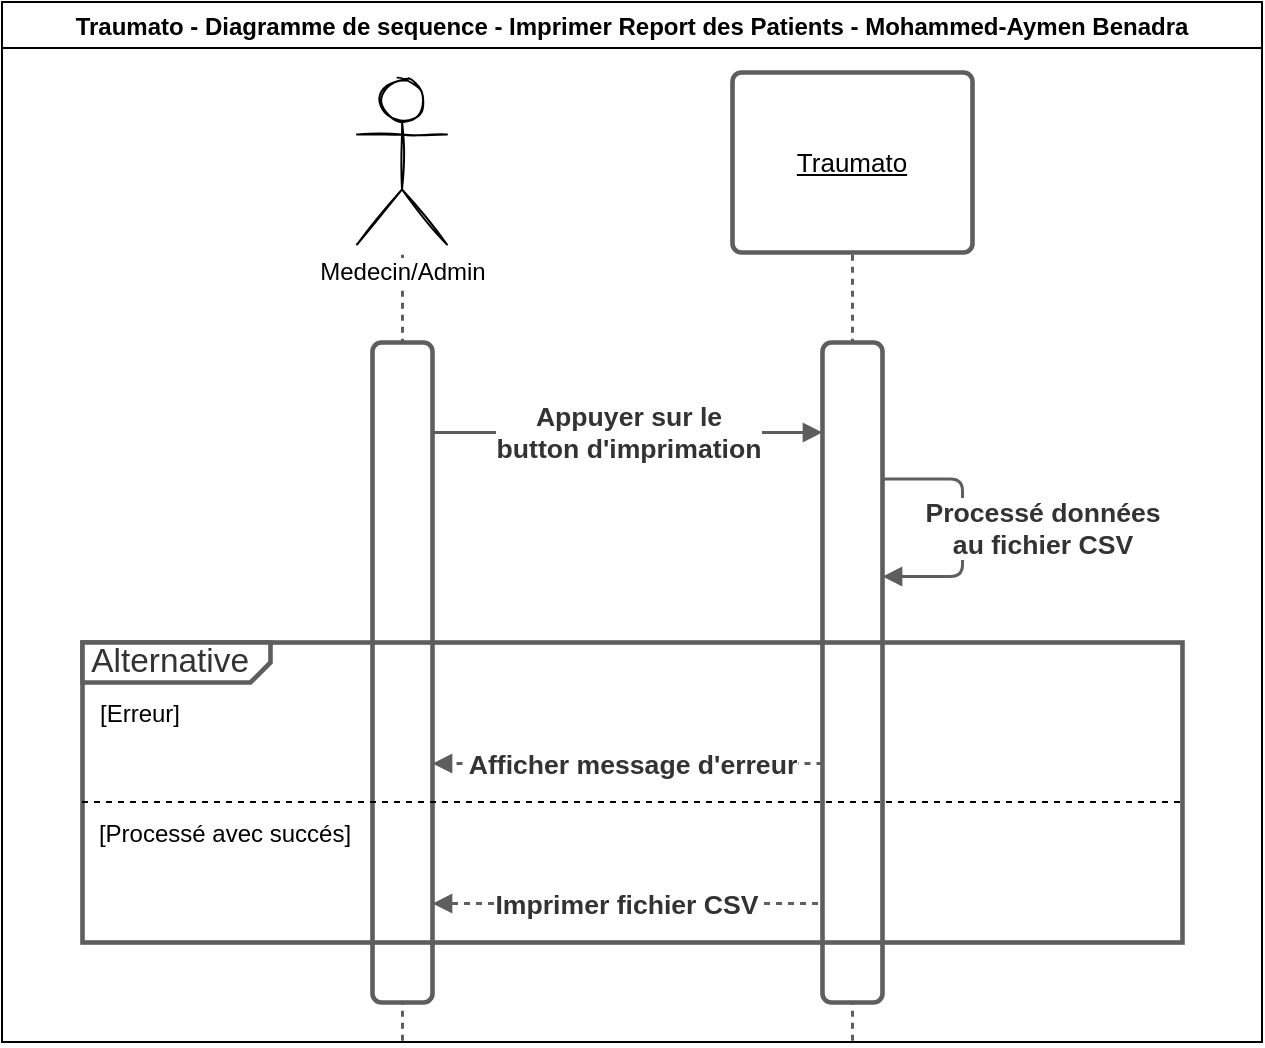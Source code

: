 <mxfile version="16.1.2" type="device"><diagram id="C5RBs43oDa-KdzZeNtuy" name="Page-1"><mxGraphModel dx="963" dy="1685" grid="1" gridSize="10" guides="1" tooltips="1" connect="1" arrows="1" fold="1" page="1" pageScale="1" pageWidth="827" pageHeight="1169" math="0" shadow="0"><root><mxCell id="WIyWlLk6GJQsqaUBKTNV-0"/><mxCell id="WIyWlLk6GJQsqaUBKTNV-1" parent="WIyWlLk6GJQsqaUBKTNV-0"/><UserObject label="" lucidchartObjectId="zJ1IH1pmfaeK" id="_cF6bQzQaGAY5N-pUc0C-24"><mxCell style="html=1;jettySize=18;whiteSpace=wrap;fontSize=13;strokeColor=#5E5E5E;dashed=1;fixDash=1;strokeWidth=1.5;rounded=1;arcSize=12;edgeStyle=orthogonalEdgeStyle;startArrow=none;endArrow=none;exitX=0.5;exitY=1.013;exitPerimeter=0;" parent="WIyWlLk6GJQsqaUBKTNV-1" source="_cF6bQzQaGAY5N-pUc0C-36" edge="1"><mxGeometry width="100" height="100" relative="1" as="geometry"><Array as="points"/><mxPoint x="475" y="500" as="targetPoint"/></mxGeometry></mxCell></UserObject><UserObject label="" lucidchartObjectId="zJ1IKEO9QhJ5" id="_cF6bQzQaGAY5N-pUc0C-25"><mxCell style="html=1;jettySize=18;whiteSpace=wrap;fontSize=13;strokeColor=#5E5E5E;dashed=1;fixDash=1;strokeWidth=1.5;rounded=1;arcSize=12;edgeStyle=orthogonalEdgeStyle;startArrow=none;endArrow=none;exitX=0.5;exitY=1.013;exitPerimeter=0;" parent="WIyWlLk6GJQsqaUBKTNV-1" edge="1"><mxGeometry width="100" height="100" relative="1" as="geometry"><Array as="points"/><mxPoint x="250" y="500" as="targetPoint"/><mxPoint x="250" y="106.17" as="sourcePoint"/></mxGeometry></mxCell></UserObject><UserObject label="" lucidchartObjectId="zJ1Is7hZHCd6" id="_cF6bQzQaGAY5N-pUc0C-26"><mxCell style="html=1;overflow=block;blockSpacing=1;whiteSpace=wrap;fontSize=13;spacing=0;strokeColor=#5e5e5e;strokeOpacity=100;rounded=1;absoluteArcSize=1;arcSize=9;strokeWidth=2.3;fontStyle=4" parent="WIyWlLk6GJQsqaUBKTNV-1" vertex="1"><mxGeometry x="235" y="150" width="30" height="330" as="geometry"/></mxCell></UserObject><UserObject label="" lucidchartObjectId="zJ1I3VxP6T0A" id="_cF6bQzQaGAY5N-pUc0C-27"><mxCell style="html=1;overflow=block;blockSpacing=1;whiteSpace=wrap;fontSize=13;spacing=0;strokeColor=#5e5e5e;strokeOpacity=100;rounded=1;absoluteArcSize=1;arcSize=9;strokeWidth=2.3;recursiveResize=1;autosize=0;" parent="WIyWlLk6GJQsqaUBKTNV-1" vertex="1"><mxGeometry x="460" y="150" width="30" height="330" as="geometry"/></mxCell></UserObject><UserObject label="&amp;nbsp;Alternative&lt;br&gt;" lucidchartObjectId="zJ1IwkBVcDdR" id="_cF6bQzQaGAY5N-pUc0C-31"><mxCell style="html=1;blockSpacing=1;whiteSpace=wrap;shape=mxgraph.sysml.package2;xSize=90;overflow=fill;fontSize=16.7;fontColor=#333333;align=left;spacing=0;strokeColor=#5e5e5e;strokeOpacity=100;rounded=1;absoluteArcSize=1;arcSize=9;strokeWidth=2.3;labelX=94.25;" parent="WIyWlLk6GJQsqaUBKTNV-1" vertex="1"><mxGeometry x="90" y="300" width="550" height="150" as="geometry"/></mxCell></UserObject><UserObject label="Traumato" lucidchartObjectId="zJ1IP0H9Sxrg" id="_cF6bQzQaGAY5N-pUc0C-36"><mxCell style="html=1;overflow=block;blockSpacing=1;whiteSpace=wrap;fontSize=13;fontStyle=4;spacing=3.8;strokeColor=#5e5e5e;strokeOpacity=100;rounded=1;absoluteArcSize=1;arcSize=9;strokeWidth=2.3;" parent="WIyWlLk6GJQsqaUBKTNV-1" vertex="1"><mxGeometry x="415" y="15" width="120" height="90" as="geometry"/></mxCell></UserObject><UserObject label="" lucidchartObjectId="zJ1Iwt_B9_Lc" id="_cF6bQzQaGAY5N-pUc0C-37"><mxCell style="html=1;jettySize=18;whiteSpace=wrap;fontSize=13;strokeColor=#5E5E5E;strokeWidth=1.5;rounded=1;arcSize=12;edgeStyle=orthogonalEdgeStyle;startArrow=none;endArrow=block;endFill=1;exitX=0.975;exitY=0.207;exitPerimeter=0;exitDx=0;exitDy=0;" parent="WIyWlLk6GJQsqaUBKTNV-1" source="_cF6bQzQaGAY5N-pUc0C-27" target="_cF6bQzQaGAY5N-pUc0C-27" edge="1"><mxGeometry width="100" height="100" relative="1" as="geometry"><Array as="points"><mxPoint x="530" y="218"/><mxPoint x="530" y="267"/></Array><mxPoint x="501.474" y="266.674" as="targetPoint"/></mxGeometry></mxCell></UserObject><mxCell id="_cF6bQzQaGAY5N-pUc0C-38" value="Processé données&lt;br&gt;au fichier CSV" style="text;html=1;resizable=0;labelBackgroundColor=default;align=center;verticalAlign=middle;fontStyle=1;fontColor=#333333;fontSize=13.3;" parent="_cF6bQzQaGAY5N-pUc0C-37" vertex="1"><mxGeometry x="0.136" relative="1" as="geometry"><mxPoint x="40" y="-8" as="offset"/></mxGeometry></mxCell><UserObject label="" lucidchartObjectId="zJ1IO_bpriky" id="_cF6bQzQaGAY5N-pUc0C-39"><mxCell style="html=1;jettySize=18;whiteSpace=wrap;fontSize=13;strokeColor=#5E5E5E;dashed=1;fixDash=1;strokeWidth=1.5;rounded=1;arcSize=12;edgeStyle=orthogonalEdgeStyle;startArrow=none;endArrow=block;endFill=1;exitX=0;exitY=0.25;entryX=1;entryY=0.25;exitDx=0;exitDy=0;entryDx=0;entryDy=0;" parent="WIyWlLk6GJQsqaUBKTNV-1" edge="1"><mxGeometry width="100" height="100" relative="1" as="geometry"><Array as="points"/><mxPoint x="460" y="360.5" as="sourcePoint"/><mxPoint x="265" y="360.5" as="targetPoint"/></mxGeometry></mxCell></UserObject><mxCell id="_cF6bQzQaGAY5N-pUc0C-40" value="Afficher message d'erreur" style="text;html=1;resizable=0;labelBackgroundColor=default;align=center;verticalAlign=middle;fontStyle=1;fontColor=#333333;fontSize=13.3;" parent="_cF6bQzQaGAY5N-pUc0C-39" vertex="1"><mxGeometry relative="1" as="geometry"><mxPoint x="2" as="offset"/></mxGeometry></mxCell><UserObject label="" lucidchartObjectId="UJ1IElN85Y97" id="_cF6bQzQaGAY5N-pUc0C-41"><mxCell style="html=1;jettySize=18;whiteSpace=wrap;fontSize=13;strokeColor=#5E5E5E;strokeWidth=1.5;rounded=1;arcSize=12;edgeStyle=orthogonalEdgeStyle;startArrow=none;endArrow=block;endFill=1;jumpSize=6;" parent="WIyWlLk6GJQsqaUBKTNV-1" edge="1"><mxGeometry width="100" height="100" relative="1" as="geometry"><Array as="points"/><mxPoint x="265" y="195" as="sourcePoint"/><mxPoint x="460" y="195" as="targetPoint"/></mxGeometry></mxCell></UserObject><mxCell id="_cF6bQzQaGAY5N-pUc0C-42" value="Appuyer sur le&lt;br&gt;button d'imprimation" style="text;html=1;resizable=0;labelBackgroundColor=default;align=center;verticalAlign=middle;fontStyle=1;fontColor=#333333;fontSize=13.3;" parent="_cF6bQzQaGAY5N-pUc0C-41" vertex="1"><mxGeometry relative="1" as="geometry"><mxPoint as="offset"/></mxGeometry></mxCell><mxCell id="_cF6bQzQaGAY5N-pUc0C-45" value="[Erreur]" style="text;html=1;strokeColor=none;fillColor=none;align=center;verticalAlign=middle;whiteSpace=wrap;rounded=0;" parent="WIyWlLk6GJQsqaUBKTNV-1" vertex="1"><mxGeometry x="94" y="321" width="50" height="30" as="geometry"/></mxCell><mxCell id="_cF6bQzQaGAY5N-pUc0C-46" value="[Processé avec succés]" style="text;html=1;strokeColor=none;fillColor=none;align=center;verticalAlign=middle;whiteSpace=wrap;rounded=0;" parent="WIyWlLk6GJQsqaUBKTNV-1" vertex="1"><mxGeometry x="93" y="381" width="137" height="30" as="geometry"/></mxCell><mxCell id="_cF6bQzQaGAY5N-pUc0C-47" value="" style="line;strokeWidth=1;fillColor=none;align=left;verticalAlign=middle;spacingTop=-1;spacingLeft=3;spacingRight=3;rotatable=0;labelPosition=right;points=[];portConstraint=eastwest;dashed=1;" parent="WIyWlLk6GJQsqaUBKTNV-1" vertex="1"><mxGeometry x="90" y="376" width="550" height="8" as="geometry"/></mxCell><UserObject label="" lucidchartObjectId="sO1IHZpVrsMg" id="_cF6bQzQaGAY5N-pUc0C-61"><mxCell style="html=1;jettySize=18;whiteSpace=wrap;fontSize=13;strokeColor=#5E5E5E;dashed=1;fixDash=1;strokeWidth=1.5;rounded=1;arcSize=12;edgeStyle=orthogonalEdgeStyle;startArrow=none;endArrow=block;endFill=1;exitX=-0.037;exitY=0.335;exitPerimeter=0;entryX=1.038;entryY=0.335;entryPerimeter=0;" parent="WIyWlLk6GJQsqaUBKTNV-1" edge="1"><mxGeometry width="100" height="100" relative="1" as="geometry"><Array as="points"/><mxPoint x="457.75" y="430.5" as="sourcePoint"/><mxPoint x="265" y="430.5" as="targetPoint"/></mxGeometry></mxCell></UserObject><mxCell id="_cF6bQzQaGAY5N-pUc0C-62" value="Imprimer fichier CSV" style="text;html=1;resizable=0;labelBackgroundColor=default;align=center;verticalAlign=middle;fontStyle=1;fontColor=#333333;fontSize=13.3;" parent="_cF6bQzQaGAY5N-pUc0C-61" vertex="1"><mxGeometry relative="1" as="geometry"><mxPoint as="offset"/></mxGeometry></mxCell><mxCell id="uZlYkSWowmDAAqV0UxD0-0" value="Medecin/Admin" style="shape=umlActor;verticalLabelPosition=bottom;verticalAlign=top;html=1;outlineConnect=0;labelBackgroundColor=default;sketch=1;" parent="WIyWlLk6GJQsqaUBKTNV-1" vertex="1"><mxGeometry x="227.5" y="18.75" width="45" height="82.5" as="geometry"/></mxCell><mxCell id="fWFsTVfLwN4QSin8Chcg-0" value="Traumato - Diagramme de sequence - Imprimer Report des Patients - Mohammed-Aymen Benadra" style="swimlane;" vertex="1" parent="WIyWlLk6GJQsqaUBKTNV-1"><mxGeometry x="50" y="-20" width="630" height="520" as="geometry"/></mxCell></root></mxGraphModel></diagram></mxfile>
